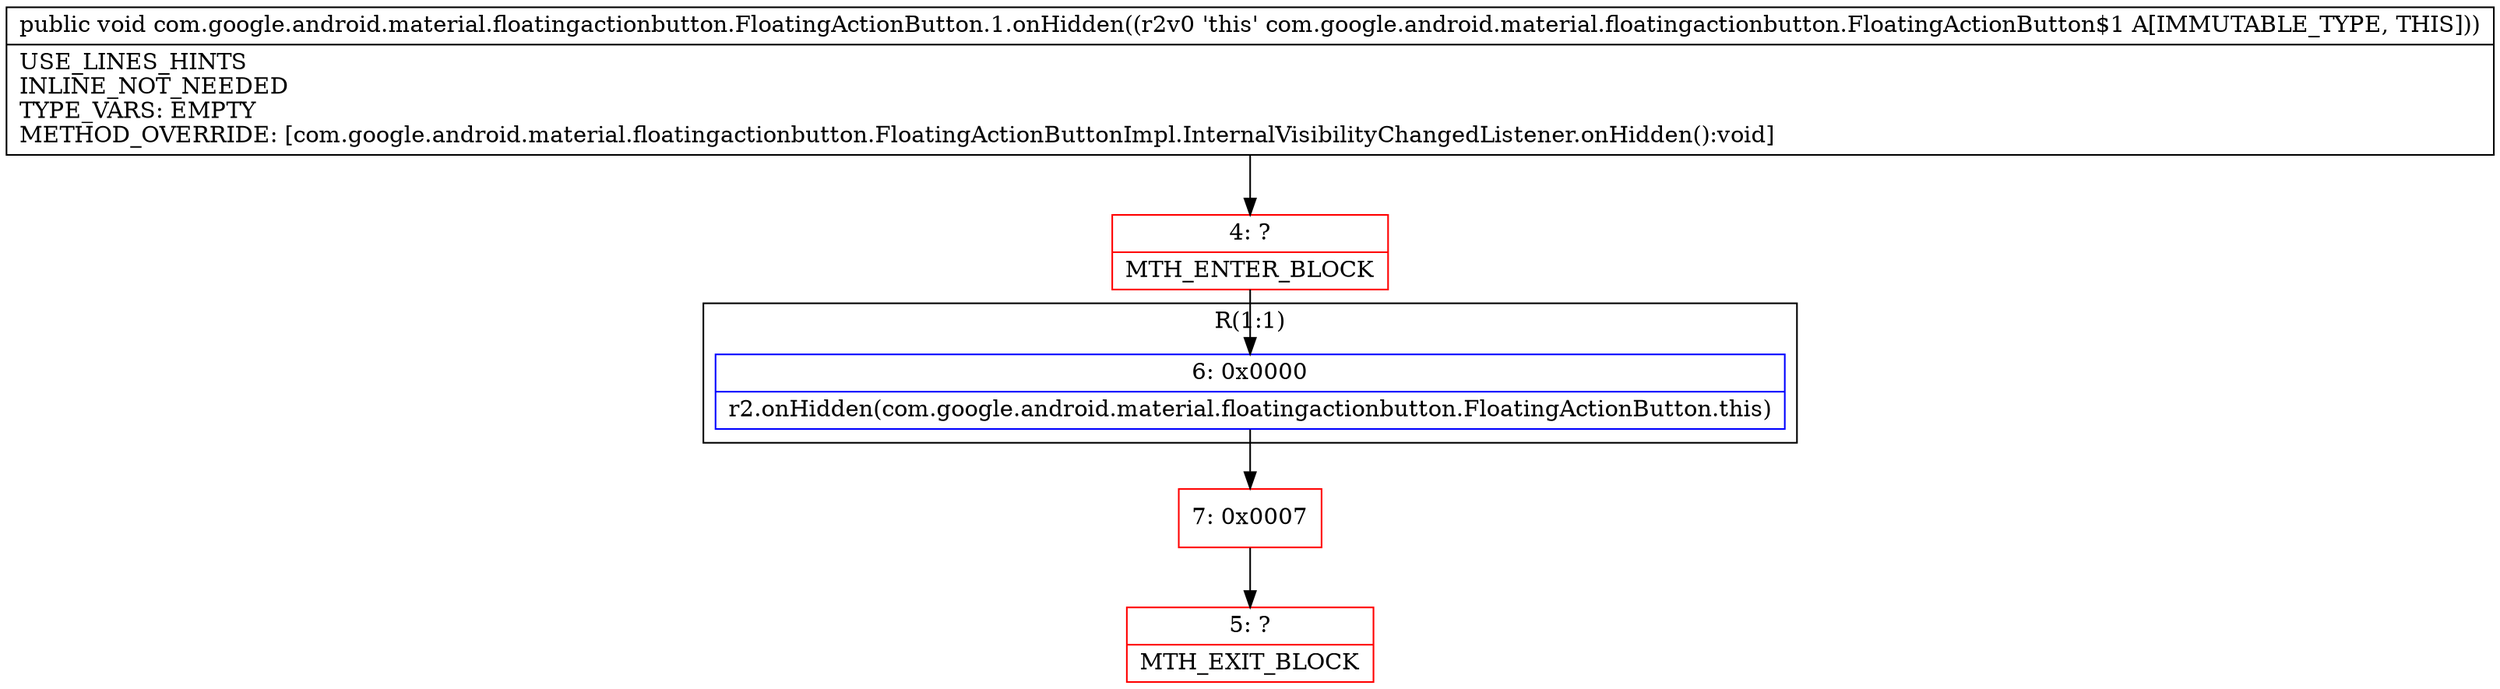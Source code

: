 digraph "CFG forcom.google.android.material.floatingactionbutton.FloatingActionButton.1.onHidden()V" {
subgraph cluster_Region_1880054934 {
label = "R(1:1)";
node [shape=record,color=blue];
Node_6 [shape=record,label="{6\:\ 0x0000|r2.onHidden(com.google.android.material.floatingactionbutton.FloatingActionButton.this)\l}"];
}
Node_4 [shape=record,color=red,label="{4\:\ ?|MTH_ENTER_BLOCK\l}"];
Node_7 [shape=record,color=red,label="{7\:\ 0x0007}"];
Node_5 [shape=record,color=red,label="{5\:\ ?|MTH_EXIT_BLOCK\l}"];
MethodNode[shape=record,label="{public void com.google.android.material.floatingactionbutton.FloatingActionButton.1.onHidden((r2v0 'this' com.google.android.material.floatingactionbutton.FloatingActionButton$1 A[IMMUTABLE_TYPE, THIS]))  | USE_LINES_HINTS\lINLINE_NOT_NEEDED\lTYPE_VARS: EMPTY\lMETHOD_OVERRIDE: [com.google.android.material.floatingactionbutton.FloatingActionButtonImpl.InternalVisibilityChangedListener.onHidden():void]\l}"];
MethodNode -> Node_4;Node_6 -> Node_7;
Node_4 -> Node_6;
Node_7 -> Node_5;
}

